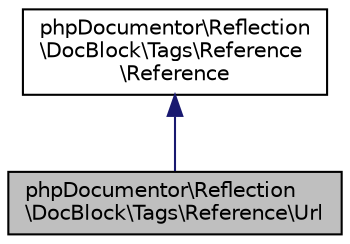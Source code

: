 digraph "phpDocumentor\Reflection\DocBlock\Tags\Reference\Url"
{
  edge [fontname="Helvetica",fontsize="10",labelfontname="Helvetica",labelfontsize="10"];
  node [fontname="Helvetica",fontsize="10",shape=record];
  Node0 [label="phpDocumentor\\Reflection\l\\DocBlock\\Tags\\Reference\\Url",height=0.2,width=0.4,color="black", fillcolor="grey75", style="filled", fontcolor="black"];
  Node1 -> Node0 [dir="back",color="midnightblue",fontsize="10",style="solid",fontname="Helvetica"];
  Node1 [label="phpDocumentor\\Reflection\l\\DocBlock\\Tags\\Reference\l\\Reference",height=0.2,width=0.4,color="black", fillcolor="white", style="filled",URL="$interfacephpDocumentor_1_1Reflection_1_1DocBlock_1_1Tags_1_1Reference_1_1Reference.html"];
}
